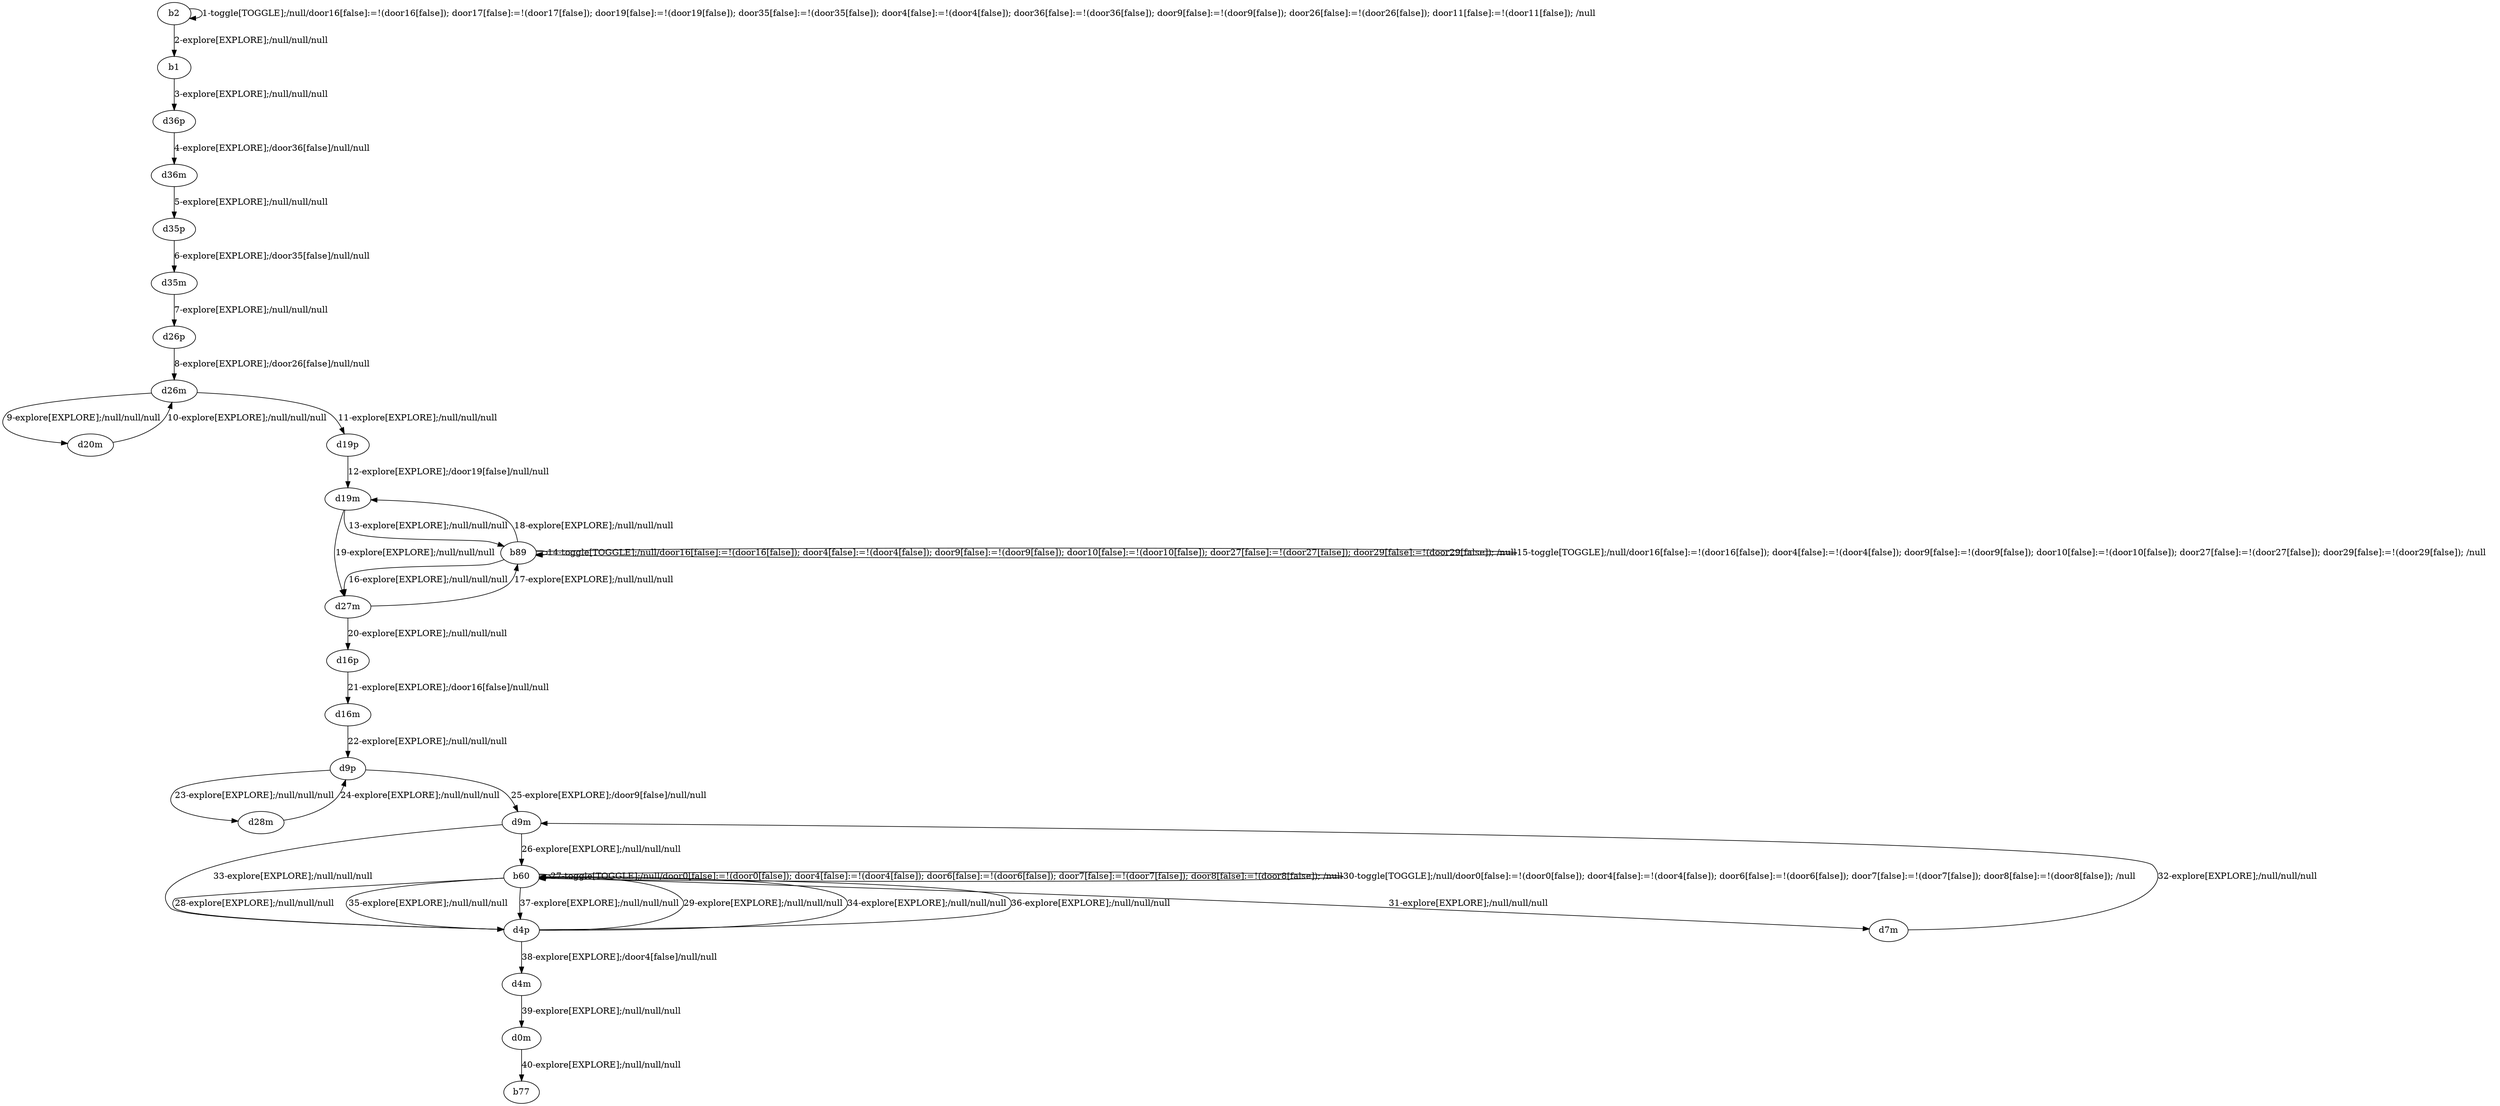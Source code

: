 # Total number of goals covered by this test: 2
# d0m --> b77
# d4m --> d0m

digraph g {
"b2" -> "b2" [label = "1-toggle[TOGGLE];/null/door16[false]:=!(door16[false]); door17[false]:=!(door17[false]); door19[false]:=!(door19[false]); door35[false]:=!(door35[false]); door4[false]:=!(door4[false]); door36[false]:=!(door36[false]); door9[false]:=!(door9[false]); door26[false]:=!(door26[false]); door11[false]:=!(door11[false]); /null"];
"b2" -> "b1" [label = "2-explore[EXPLORE];/null/null/null"];
"b1" -> "d36p" [label = "3-explore[EXPLORE];/null/null/null"];
"d36p" -> "d36m" [label = "4-explore[EXPLORE];/door36[false]/null/null"];
"d36m" -> "d35p" [label = "5-explore[EXPLORE];/null/null/null"];
"d35p" -> "d35m" [label = "6-explore[EXPLORE];/door35[false]/null/null"];
"d35m" -> "d26p" [label = "7-explore[EXPLORE];/null/null/null"];
"d26p" -> "d26m" [label = "8-explore[EXPLORE];/door26[false]/null/null"];
"d26m" -> "d20m" [label = "9-explore[EXPLORE];/null/null/null"];
"d20m" -> "d26m" [label = "10-explore[EXPLORE];/null/null/null"];
"d26m" -> "d19p" [label = "11-explore[EXPLORE];/null/null/null"];
"d19p" -> "d19m" [label = "12-explore[EXPLORE];/door19[false]/null/null"];
"d19m" -> "b89" [label = "13-explore[EXPLORE];/null/null/null"];
"b89" -> "b89" [label = "14-toggle[TOGGLE];/null/door16[false]:=!(door16[false]); door4[false]:=!(door4[false]); door9[false]:=!(door9[false]); door10[false]:=!(door10[false]); door27[false]:=!(door27[false]); door29[false]:=!(door29[false]); /null"];
"b89" -> "b89" [label = "15-toggle[TOGGLE];/null/door16[false]:=!(door16[false]); door4[false]:=!(door4[false]); door9[false]:=!(door9[false]); door10[false]:=!(door10[false]); door27[false]:=!(door27[false]); door29[false]:=!(door29[false]); /null"];
"b89" -> "d27m" [label = "16-explore[EXPLORE];/null/null/null"];
"d27m" -> "b89" [label = "17-explore[EXPLORE];/null/null/null"];
"b89" -> "d19m" [label = "18-explore[EXPLORE];/null/null/null"];
"d19m" -> "d27m" [label = "19-explore[EXPLORE];/null/null/null"];
"d27m" -> "d16p" [label = "20-explore[EXPLORE];/null/null/null"];
"d16p" -> "d16m" [label = "21-explore[EXPLORE];/door16[false]/null/null"];
"d16m" -> "d9p" [label = "22-explore[EXPLORE];/null/null/null"];
"d9p" -> "d28m" [label = "23-explore[EXPLORE];/null/null/null"];
"d28m" -> "d9p" [label = "24-explore[EXPLORE];/null/null/null"];
"d9p" -> "d9m" [label = "25-explore[EXPLORE];/door9[false]/null/null"];
"d9m" -> "b60" [label = "26-explore[EXPLORE];/null/null/null"];
"b60" -> "b60" [label = "27-toggle[TOGGLE];/null/door0[false]:=!(door0[false]); door4[false]:=!(door4[false]); door6[false]:=!(door6[false]); door7[false]:=!(door7[false]); door8[false]:=!(door8[false]); /null"];
"b60" -> "d4p" [label = "28-explore[EXPLORE];/null/null/null"];
"d4p" -> "b60" [label = "29-explore[EXPLORE];/null/null/null"];
"b60" -> "b60" [label = "30-toggle[TOGGLE];/null/door0[false]:=!(door0[false]); door4[false]:=!(door4[false]); door6[false]:=!(door6[false]); door7[false]:=!(door7[false]); door8[false]:=!(door8[false]); /null"];
"b60" -> "d7m" [label = "31-explore[EXPLORE];/null/null/null"];
"d7m" -> "d9m" [label = "32-explore[EXPLORE];/null/null/null"];
"d9m" -> "d4p" [label = "33-explore[EXPLORE];/null/null/null"];
"d4p" -> "b60" [label = "34-explore[EXPLORE];/null/null/null"];
"b60" -> "d4p" [label = "35-explore[EXPLORE];/null/null/null"];
"d4p" -> "b60" [label = "36-explore[EXPLORE];/null/null/null"];
"b60" -> "d4p" [label = "37-explore[EXPLORE];/null/null/null"];
"d4p" -> "d4m" [label = "38-explore[EXPLORE];/door4[false]/null/null"];
"d4m" -> "d0m" [label = "39-explore[EXPLORE];/null/null/null"];
"d0m" -> "b77" [label = "40-explore[EXPLORE];/null/null/null"];
}